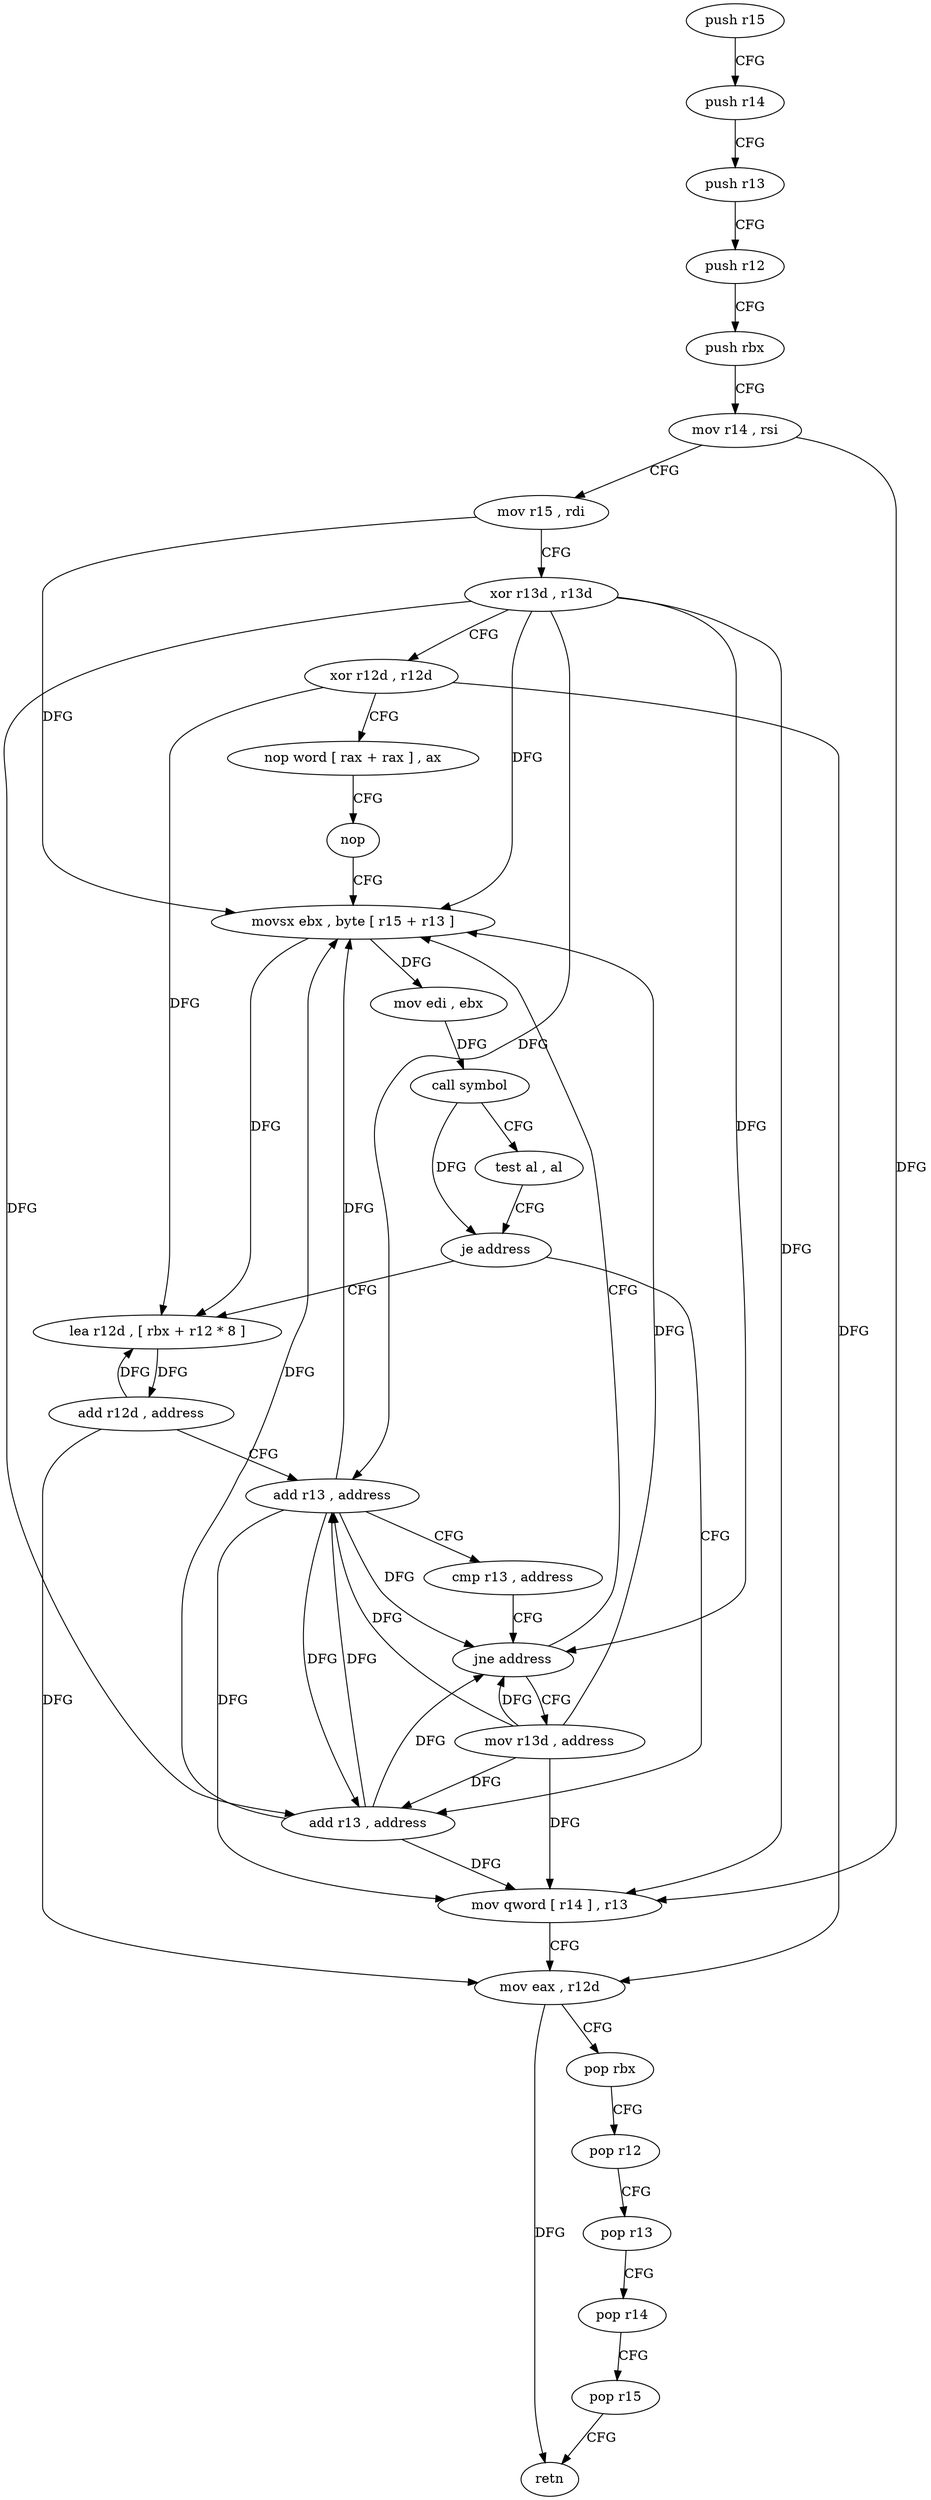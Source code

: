 digraph "func" {
"4233040" [label = "push r15" ]
"4233042" [label = "push r14" ]
"4233044" [label = "push r13" ]
"4233046" [label = "push r12" ]
"4233048" [label = "push rbx" ]
"4233049" [label = "mov r14 , rsi" ]
"4233052" [label = "mov r15 , rdi" ]
"4233055" [label = "xor r13d , r13d" ]
"4233058" [label = "xor r12d , r12d" ]
"4233061" [label = "nop word [ rax + rax ] , ax" ]
"4233071" [label = "nop" ]
"4233072" [label = "movsx ebx , byte [ r15 + r13 ]" ]
"4233112" [label = "add r13 , address" ]
"4233116" [label = "mov qword [ r14 ] , r13" ]
"4233119" [label = "mov eax , r12d" ]
"4233122" [label = "pop rbx" ]
"4233123" [label = "pop r12" ]
"4233125" [label = "pop r13" ]
"4233127" [label = "pop r14" ]
"4233129" [label = "pop r15" ]
"4233131" [label = "retn" ]
"4233088" [label = "lea r12d , [ rbx + r12 * 8 ]" ]
"4233092" [label = "add r12d , address" ]
"4233096" [label = "add r13 , address" ]
"4233100" [label = "cmp r13 , address" ]
"4233104" [label = "jne address" ]
"4233106" [label = "mov r13d , address" ]
"4233077" [label = "mov edi , ebx" ]
"4233079" [label = "call symbol" ]
"4233084" [label = "test al , al" ]
"4233086" [label = "je address" ]
"4233040" -> "4233042" [ label = "CFG" ]
"4233042" -> "4233044" [ label = "CFG" ]
"4233044" -> "4233046" [ label = "CFG" ]
"4233046" -> "4233048" [ label = "CFG" ]
"4233048" -> "4233049" [ label = "CFG" ]
"4233049" -> "4233052" [ label = "CFG" ]
"4233049" -> "4233116" [ label = "DFG" ]
"4233052" -> "4233055" [ label = "CFG" ]
"4233052" -> "4233072" [ label = "DFG" ]
"4233055" -> "4233058" [ label = "CFG" ]
"4233055" -> "4233072" [ label = "DFG" ]
"4233055" -> "4233112" [ label = "DFG" ]
"4233055" -> "4233116" [ label = "DFG" ]
"4233055" -> "4233096" [ label = "DFG" ]
"4233055" -> "4233104" [ label = "DFG" ]
"4233058" -> "4233061" [ label = "CFG" ]
"4233058" -> "4233119" [ label = "DFG" ]
"4233058" -> "4233088" [ label = "DFG" ]
"4233061" -> "4233071" [ label = "CFG" ]
"4233071" -> "4233072" [ label = "CFG" ]
"4233072" -> "4233077" [ label = "DFG" ]
"4233072" -> "4233088" [ label = "DFG" ]
"4233112" -> "4233116" [ label = "DFG" ]
"4233112" -> "4233072" [ label = "DFG" ]
"4233112" -> "4233096" [ label = "DFG" ]
"4233112" -> "4233104" [ label = "DFG" ]
"4233116" -> "4233119" [ label = "CFG" ]
"4233119" -> "4233122" [ label = "CFG" ]
"4233119" -> "4233131" [ label = "DFG" ]
"4233122" -> "4233123" [ label = "CFG" ]
"4233123" -> "4233125" [ label = "CFG" ]
"4233125" -> "4233127" [ label = "CFG" ]
"4233127" -> "4233129" [ label = "CFG" ]
"4233129" -> "4233131" [ label = "CFG" ]
"4233088" -> "4233092" [ label = "DFG" ]
"4233092" -> "4233096" [ label = "CFG" ]
"4233092" -> "4233119" [ label = "DFG" ]
"4233092" -> "4233088" [ label = "DFG" ]
"4233096" -> "4233100" [ label = "CFG" ]
"4233096" -> "4233072" [ label = "DFG" ]
"4233096" -> "4233112" [ label = "DFG" ]
"4233096" -> "4233116" [ label = "DFG" ]
"4233096" -> "4233104" [ label = "DFG" ]
"4233100" -> "4233104" [ label = "CFG" ]
"4233104" -> "4233072" [ label = "CFG" ]
"4233104" -> "4233106" [ label = "CFG" ]
"4233106" -> "4233112" [ label = "DFG" ]
"4233106" -> "4233072" [ label = "DFG" ]
"4233106" -> "4233116" [ label = "DFG" ]
"4233106" -> "4233096" [ label = "DFG" ]
"4233106" -> "4233104" [ label = "DFG" ]
"4233077" -> "4233079" [ label = "DFG" ]
"4233079" -> "4233084" [ label = "CFG" ]
"4233079" -> "4233086" [ label = "DFG" ]
"4233084" -> "4233086" [ label = "CFG" ]
"4233086" -> "4233112" [ label = "CFG" ]
"4233086" -> "4233088" [ label = "CFG" ]
}
